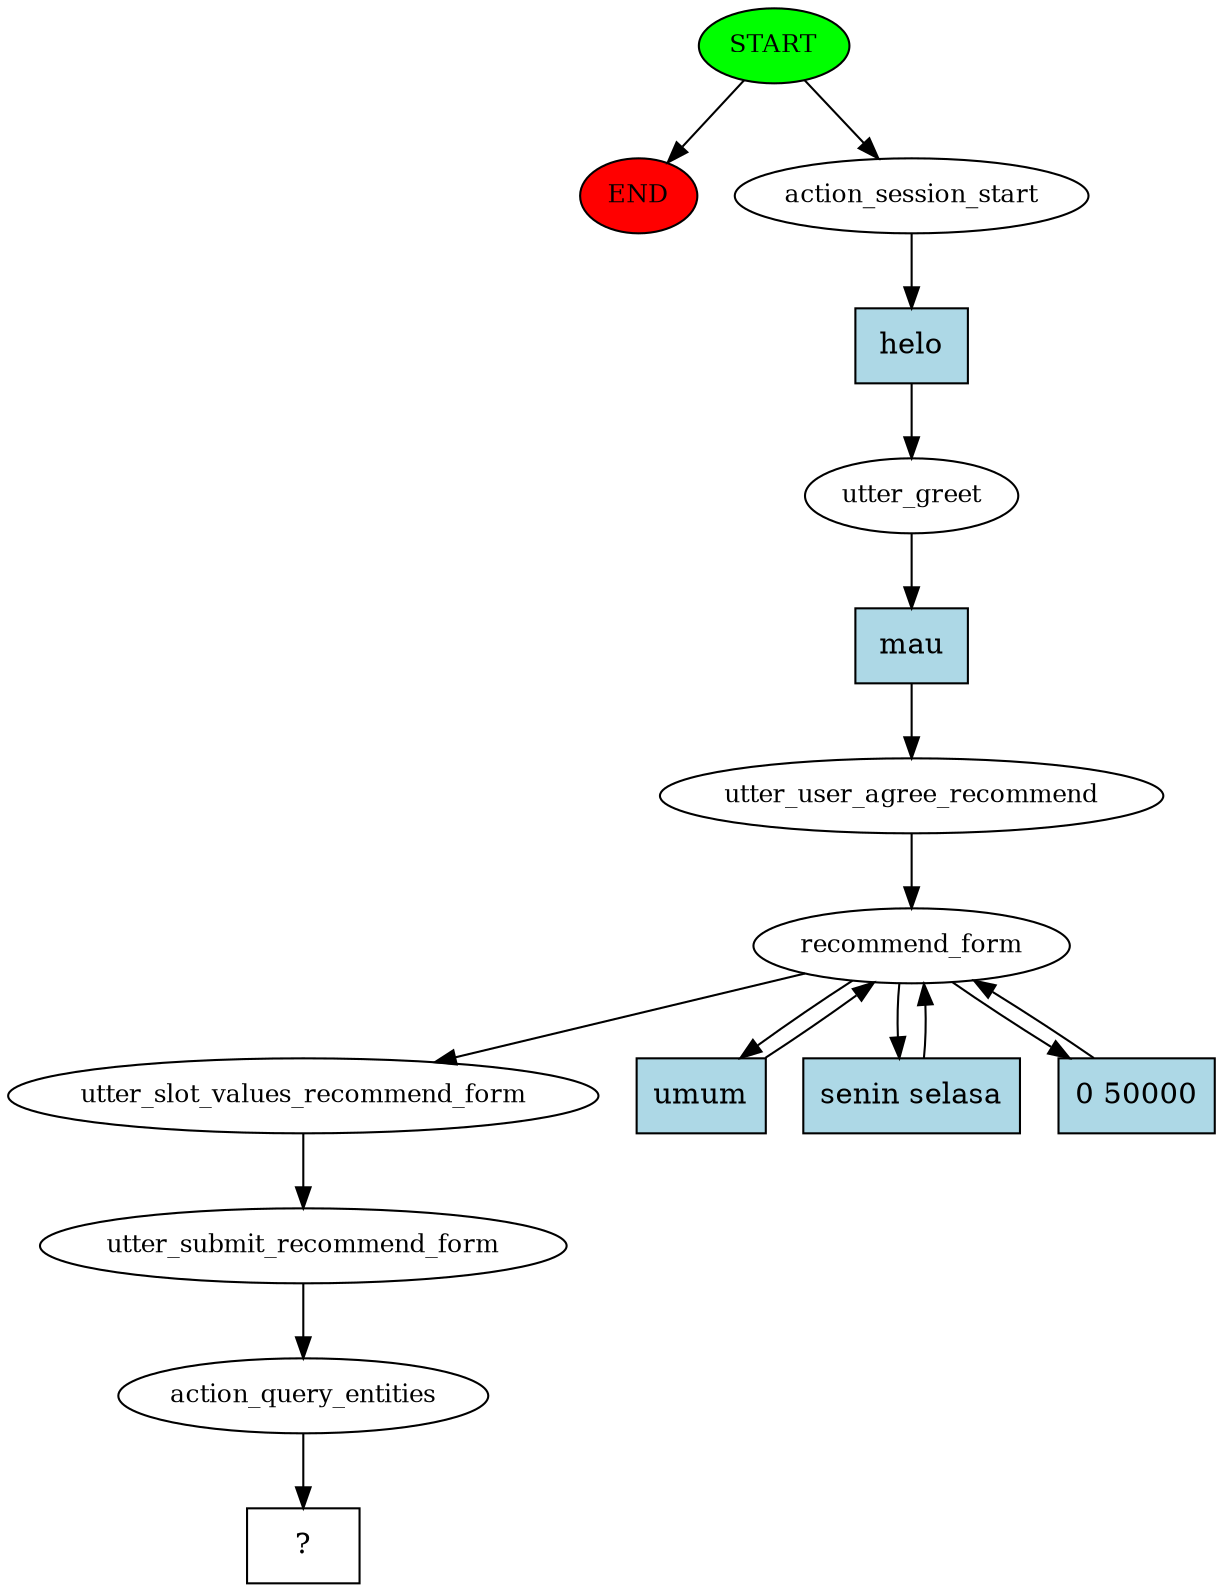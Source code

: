 digraph  {
0 [class="start active", fillcolor=green, fontsize=12, label=START, style=filled];
"-1" [class=end, fillcolor=red, fontsize=12, label=END, style=filled];
1 [class=active, fontsize=12, label=action_session_start];
2 [class=active, fontsize=12, label=utter_greet];
3 [class=active, fontsize=12, label=utter_user_agree_recommend];
4 [class=active, fontsize=12, label=recommend_form];
8 [class=active, fontsize=12, label=utter_slot_values_recommend_form];
9 [class=active, fontsize=12, label=utter_submit_recommend_form];
10 [class=active, fontsize=12, label=action_query_entities];
11 [class="intent dashed active", label="  ?  ", shape=rect];
12 [class="intent active", fillcolor=lightblue, label=helo, shape=rect, style=filled];
13 [class="intent active", fillcolor=lightblue, label=mau, shape=rect, style=filled];
14 [class="intent active", fillcolor=lightblue, label=umum, shape=rect, style=filled];
15 [class="intent active", fillcolor=lightblue, label="senin selasa", shape=rect, style=filled];
16 [class="intent active", fillcolor=lightblue, label="0 50000", shape=rect, style=filled];
0 -> "-1"  [class="", key=NONE, label=""];
0 -> 1  [class=active, key=NONE, label=""];
1 -> 12  [class=active, key=0];
2 -> 13  [class=active, key=0];
3 -> 4  [class=active, key=NONE, label=""];
4 -> 8  [class=active, key=NONE, label=""];
4 -> 14  [class=active, key=0];
4 -> 15  [class=active, key=0];
4 -> 16  [class=active, key=0];
8 -> 9  [class=active, key=NONE, label=""];
9 -> 10  [class=active, key=NONE, label=""];
10 -> 11  [class=active, key=NONE, label=""];
12 -> 2  [class=active, key=0];
13 -> 3  [class=active, key=0];
14 -> 4  [class=active, key=0];
15 -> 4  [class=active, key=0];
16 -> 4  [class=active, key=0];
}
